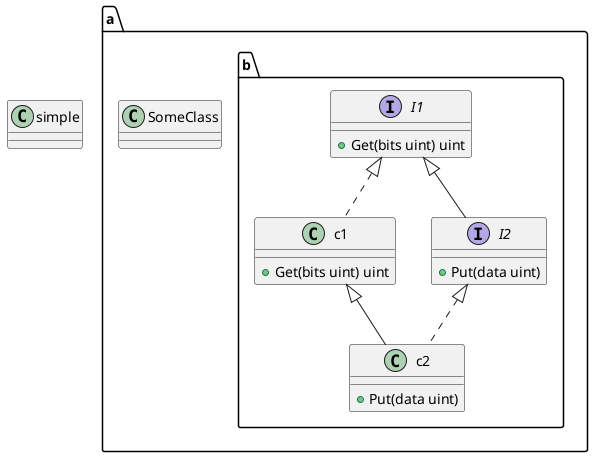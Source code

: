{
  "sha1": "ppn5k3u8m9hs0ulj7xfxc9cjon19tca",
  "insertion": {
    "when": "2024-06-04T17:28:41.552Z",
    "user": "plantuml@gmail.com"
  }
}
@startuml

class simple {
}

package a {
    class SomeClass {
    }
}

package a.b {
    interface I1 {
        + Get(bits uint) uint
    }
    class c1 implements I1 {
        + Get(bits uint) uint
    }
    interface I2 extends I1 {
        + Put(data uint)
    }
    class c2 extends c1 implements I2 {
        + Put(data uint)
    }
}
@enduml
